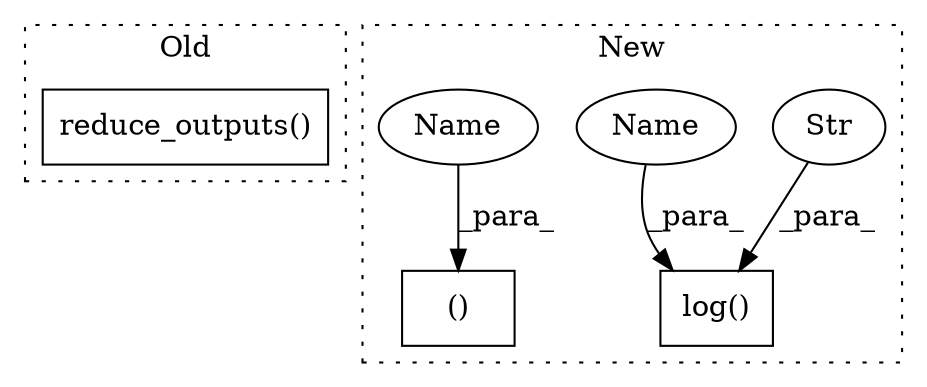 digraph G {
subgraph cluster0 {
1 [label="reduce_outputs()" a="75" s="7404,7431" l="20,1" shape="box"];
label = "Old";
style="dotted";
}
subgraph cluster1 {
2 [label="log()" a="75" s="7111,7153" l="9,1" shape="box"];
3 [label="()" a="54" s="6703" l="41" shape="box"];
4 [label="Str" a="66" s="7120" l="27" shape="ellipse"];
5 [label="Name" a="87" s="7149" l="4" shape="ellipse"];
6 [label="Name" a="87" s="6740" l="4" shape="ellipse"];
label = "New";
style="dotted";
}
4 -> 2 [label="_para_"];
5 -> 2 [label="_para_"];
6 -> 3 [label="_para_"];
}